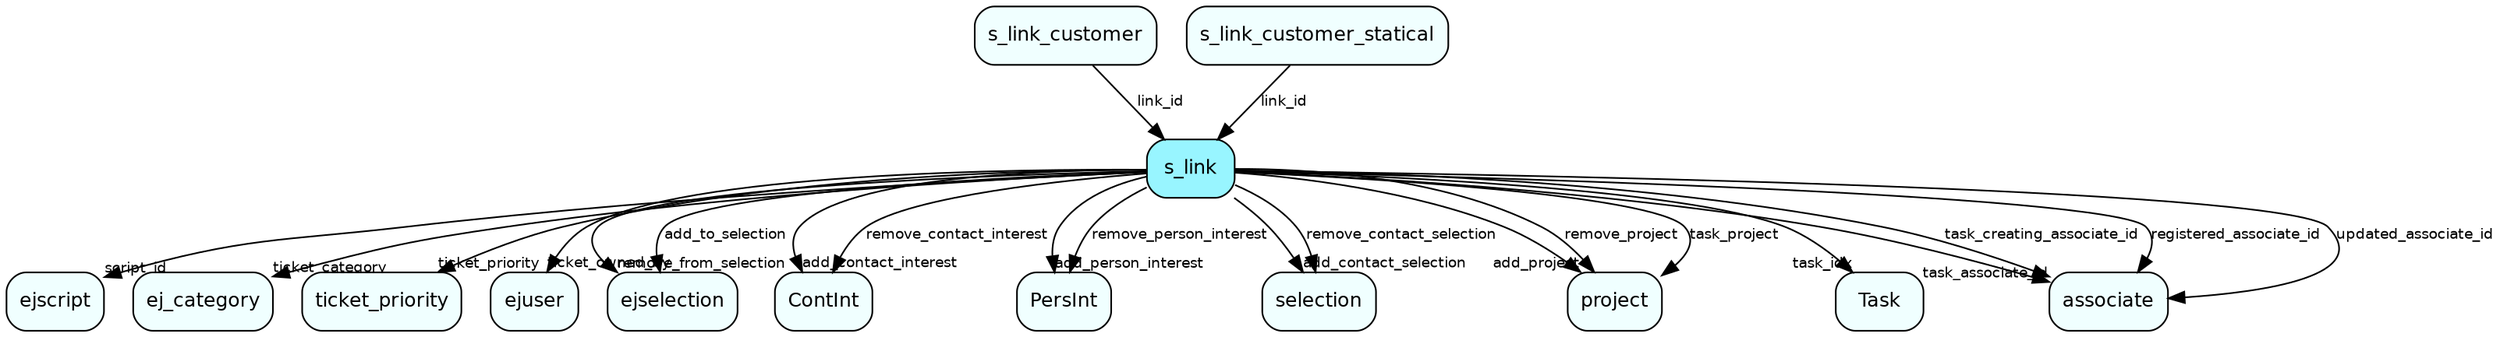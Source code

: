 digraph s_link  {
node [shape = box style="rounded, filled" fontname = "Helvetica" fontsize = "12" ]
edge [fontname = "Helvetica" fontsize = "9"]

s_link[fillcolor = "cadetblue1"]
ejscript[fillcolor = "azure1"]
ej_category[fillcolor = "azure1"]
ticket_priority[fillcolor = "azure1"]
ejuser[fillcolor = "azure1"]
ejselection[fillcolor = "azure1"]
ContInt[fillcolor = "azure1"]
PersInt[fillcolor = "azure1"]
selection[fillcolor = "azure1"]
project[fillcolor = "azure1"]
Task[fillcolor = "azure1"]
associate[fillcolor = "azure1"]
s_link_customer[fillcolor = "azure1"]
s_link_customer_statical[fillcolor = "azure1"]
s_link -> ejscript [headlabel = "script_id"]
s_link -> ej_category [headlabel = "ticket_category"]
s_link -> ticket_priority [headlabel = "ticket_priority"]
s_link -> ejuser [headlabel = "ticket_owned_by"]
s_link -> ejselection [headlabel = "remove_from_selection"]
s_link -> ejselection [label = "add_to_selection"]
s_link -> ContInt [headlabel = "add_contact_interest"]
s_link -> ContInt [label = "remove_contact_interest"]
s_link -> PersInt [headlabel = "add_person_interest"]
s_link -> PersInt [label = "remove_person_interest"]
s_link -> selection [headlabel = "add_contact_selection"]
s_link -> selection [label = "remove_contact_selection"]
s_link -> project [headlabel = "add_project"]
s_link -> project [label = "remove_project"]
s_link -> Task [headlabel = "task_idx"]
s_link -> associate [headlabel = "task_associate_id"]
s_link -> associate [label = "task_creating_associate_id"]
s_link -> project [label = "task_project"]
s_link -> associate [label = "registered_associate_id"]
s_link -> associate [label = "updated_associate_id"]
s_link_customer -> s_link [label = "link_id"]
s_link_customer_statical -> s_link [label = "link_id"]
}
